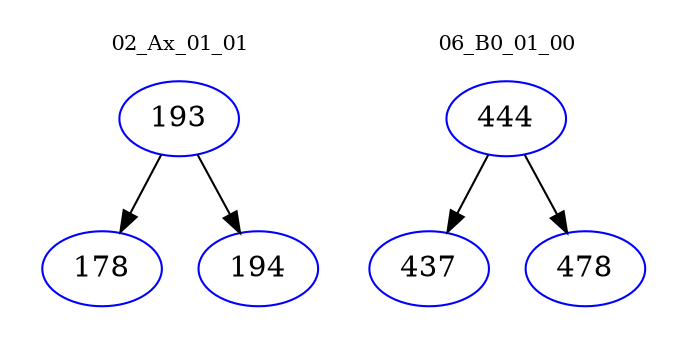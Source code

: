 digraph{
subgraph cluster_0 {
color = white
label = "02_Ax_01_01";
fontsize=10;
T0_193 [label="193", color="blue"]
T0_193 -> T0_178 [color="black"]
T0_178 [label="178", color="blue"]
T0_193 -> T0_194 [color="black"]
T0_194 [label="194", color="blue"]
}
subgraph cluster_1 {
color = white
label = "06_B0_01_00";
fontsize=10;
T1_444 [label="444", color="blue"]
T1_444 -> T1_437 [color="black"]
T1_437 [label="437", color="blue"]
T1_444 -> T1_478 [color="black"]
T1_478 [label="478", color="blue"]
}
}
